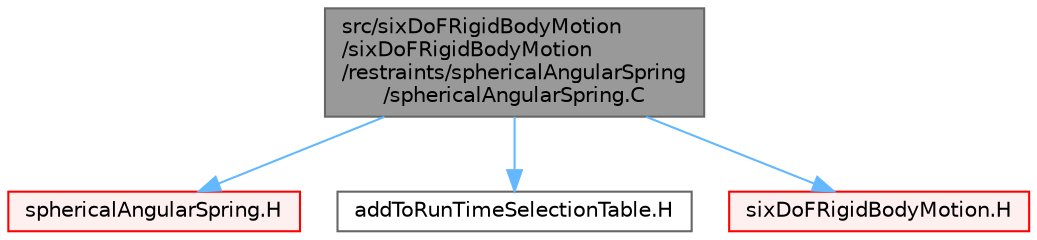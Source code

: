 digraph "src/sixDoFRigidBodyMotion/sixDoFRigidBodyMotion/restraints/sphericalAngularSpring/sphericalAngularSpring.C"
{
 // LATEX_PDF_SIZE
  bgcolor="transparent";
  edge [fontname=Helvetica,fontsize=10,labelfontname=Helvetica,labelfontsize=10];
  node [fontname=Helvetica,fontsize=10,shape=box,height=0.2,width=0.4];
  Node1 [id="Node000001",label="src/sixDoFRigidBodyMotion\l/sixDoFRigidBodyMotion\l/restraints/sphericalAngularSpring\l/sphericalAngularSpring.C",height=0.2,width=0.4,color="gray40", fillcolor="grey60", style="filled", fontcolor="black",tooltip=" "];
  Node1 -> Node2 [id="edge1_Node000001_Node000002",color="steelblue1",style="solid",tooltip=" "];
  Node2 [id="Node000002",label="sphericalAngularSpring.H",height=0.2,width=0.4,color="red", fillcolor="#FFF0F0", style="filled",URL="$sphericalAngularSpring_8H.html",tooltip=" "];
  Node1 -> Node259 [id="edge2_Node000001_Node000259",color="steelblue1",style="solid",tooltip=" "];
  Node259 [id="Node000259",label="addToRunTimeSelectionTable.H",height=0.2,width=0.4,color="grey40", fillcolor="white", style="filled",URL="$addToRunTimeSelectionTable_8H.html",tooltip="Macros for easy insertion into run-time selection tables."];
  Node1 -> Node260 [id="edge3_Node000001_Node000260",color="steelblue1",style="solid",tooltip=" "];
  Node260 [id="Node000260",label="sixDoFRigidBodyMotion.H",height=0.2,width=0.4,color="red", fillcolor="#FFF0F0", style="filled",URL="$sixDoFRigidBodyMotion_8H.html",tooltip=" "];
}
